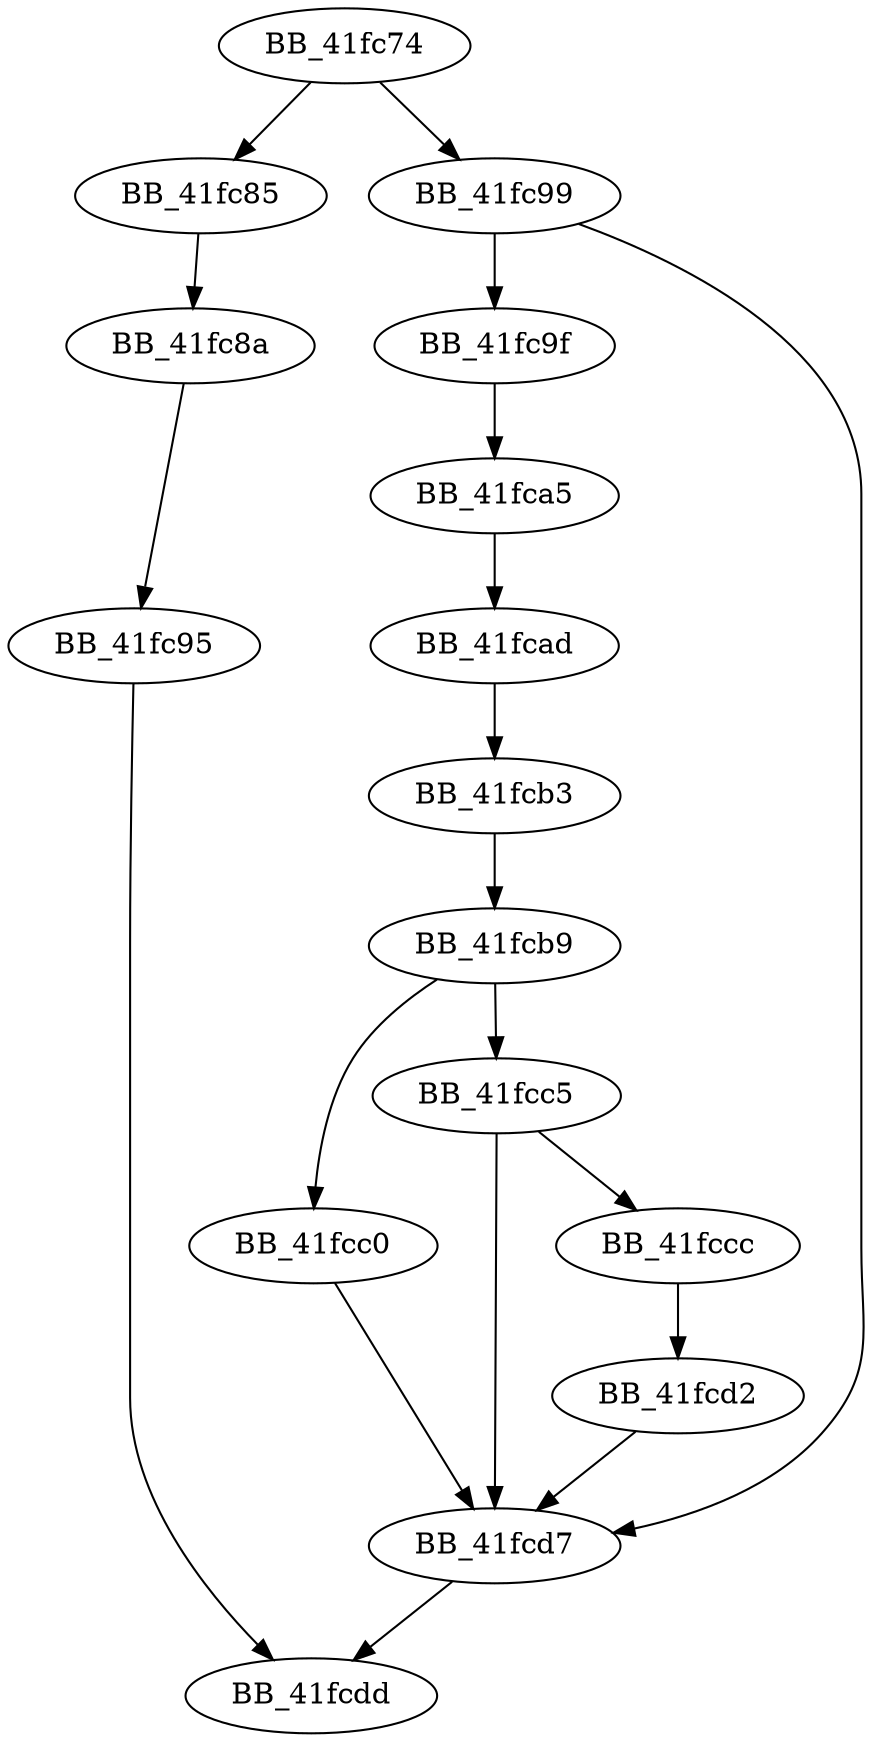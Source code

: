 DiGraph __fclose_nolock{
BB_41fc74->BB_41fc85
BB_41fc74->BB_41fc99
BB_41fc85->BB_41fc8a
BB_41fc8a->BB_41fc95
BB_41fc95->BB_41fcdd
BB_41fc99->BB_41fc9f
BB_41fc99->BB_41fcd7
BB_41fc9f->BB_41fca5
BB_41fca5->BB_41fcad
BB_41fcad->BB_41fcb3
BB_41fcb3->BB_41fcb9
BB_41fcb9->BB_41fcc0
BB_41fcb9->BB_41fcc5
BB_41fcc0->BB_41fcd7
BB_41fcc5->BB_41fccc
BB_41fcc5->BB_41fcd7
BB_41fccc->BB_41fcd2
BB_41fcd2->BB_41fcd7
BB_41fcd7->BB_41fcdd
}
